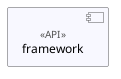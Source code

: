 @startuml Cogspinner

skinparam ClassFontSize 12pt
skinparam ClassFontName Consolas
skinparam ComponentBackgroundColor GhostWhite
skinparam ComponentBorderColor #565656
skinparam ComponentFontStyle normal
skinparam ComponentFontSize 12pt
skinparam ComponentFontName Consolas
skinparam ComponentStereotypeFontName Consolas
skinparam ComponentStereotypeFontSize 10pt
skinparam ComponentStereotypeFontColor #515151
skinparam InterfaceBackgroundColor Orange
skinparam NoteFontName Franklin Gothic Medium
skinparam NoteFontSize 12pt
skinparam NoteFontColor black
skinparam NoteBackgroundColor #FEFFDD
skinparam NoteBorderColor #96968D
skinparam ArrowFontName Consolas
skinparam ArrowFontSize 10pt

component "framework" as Framework <<API>>

@enduml